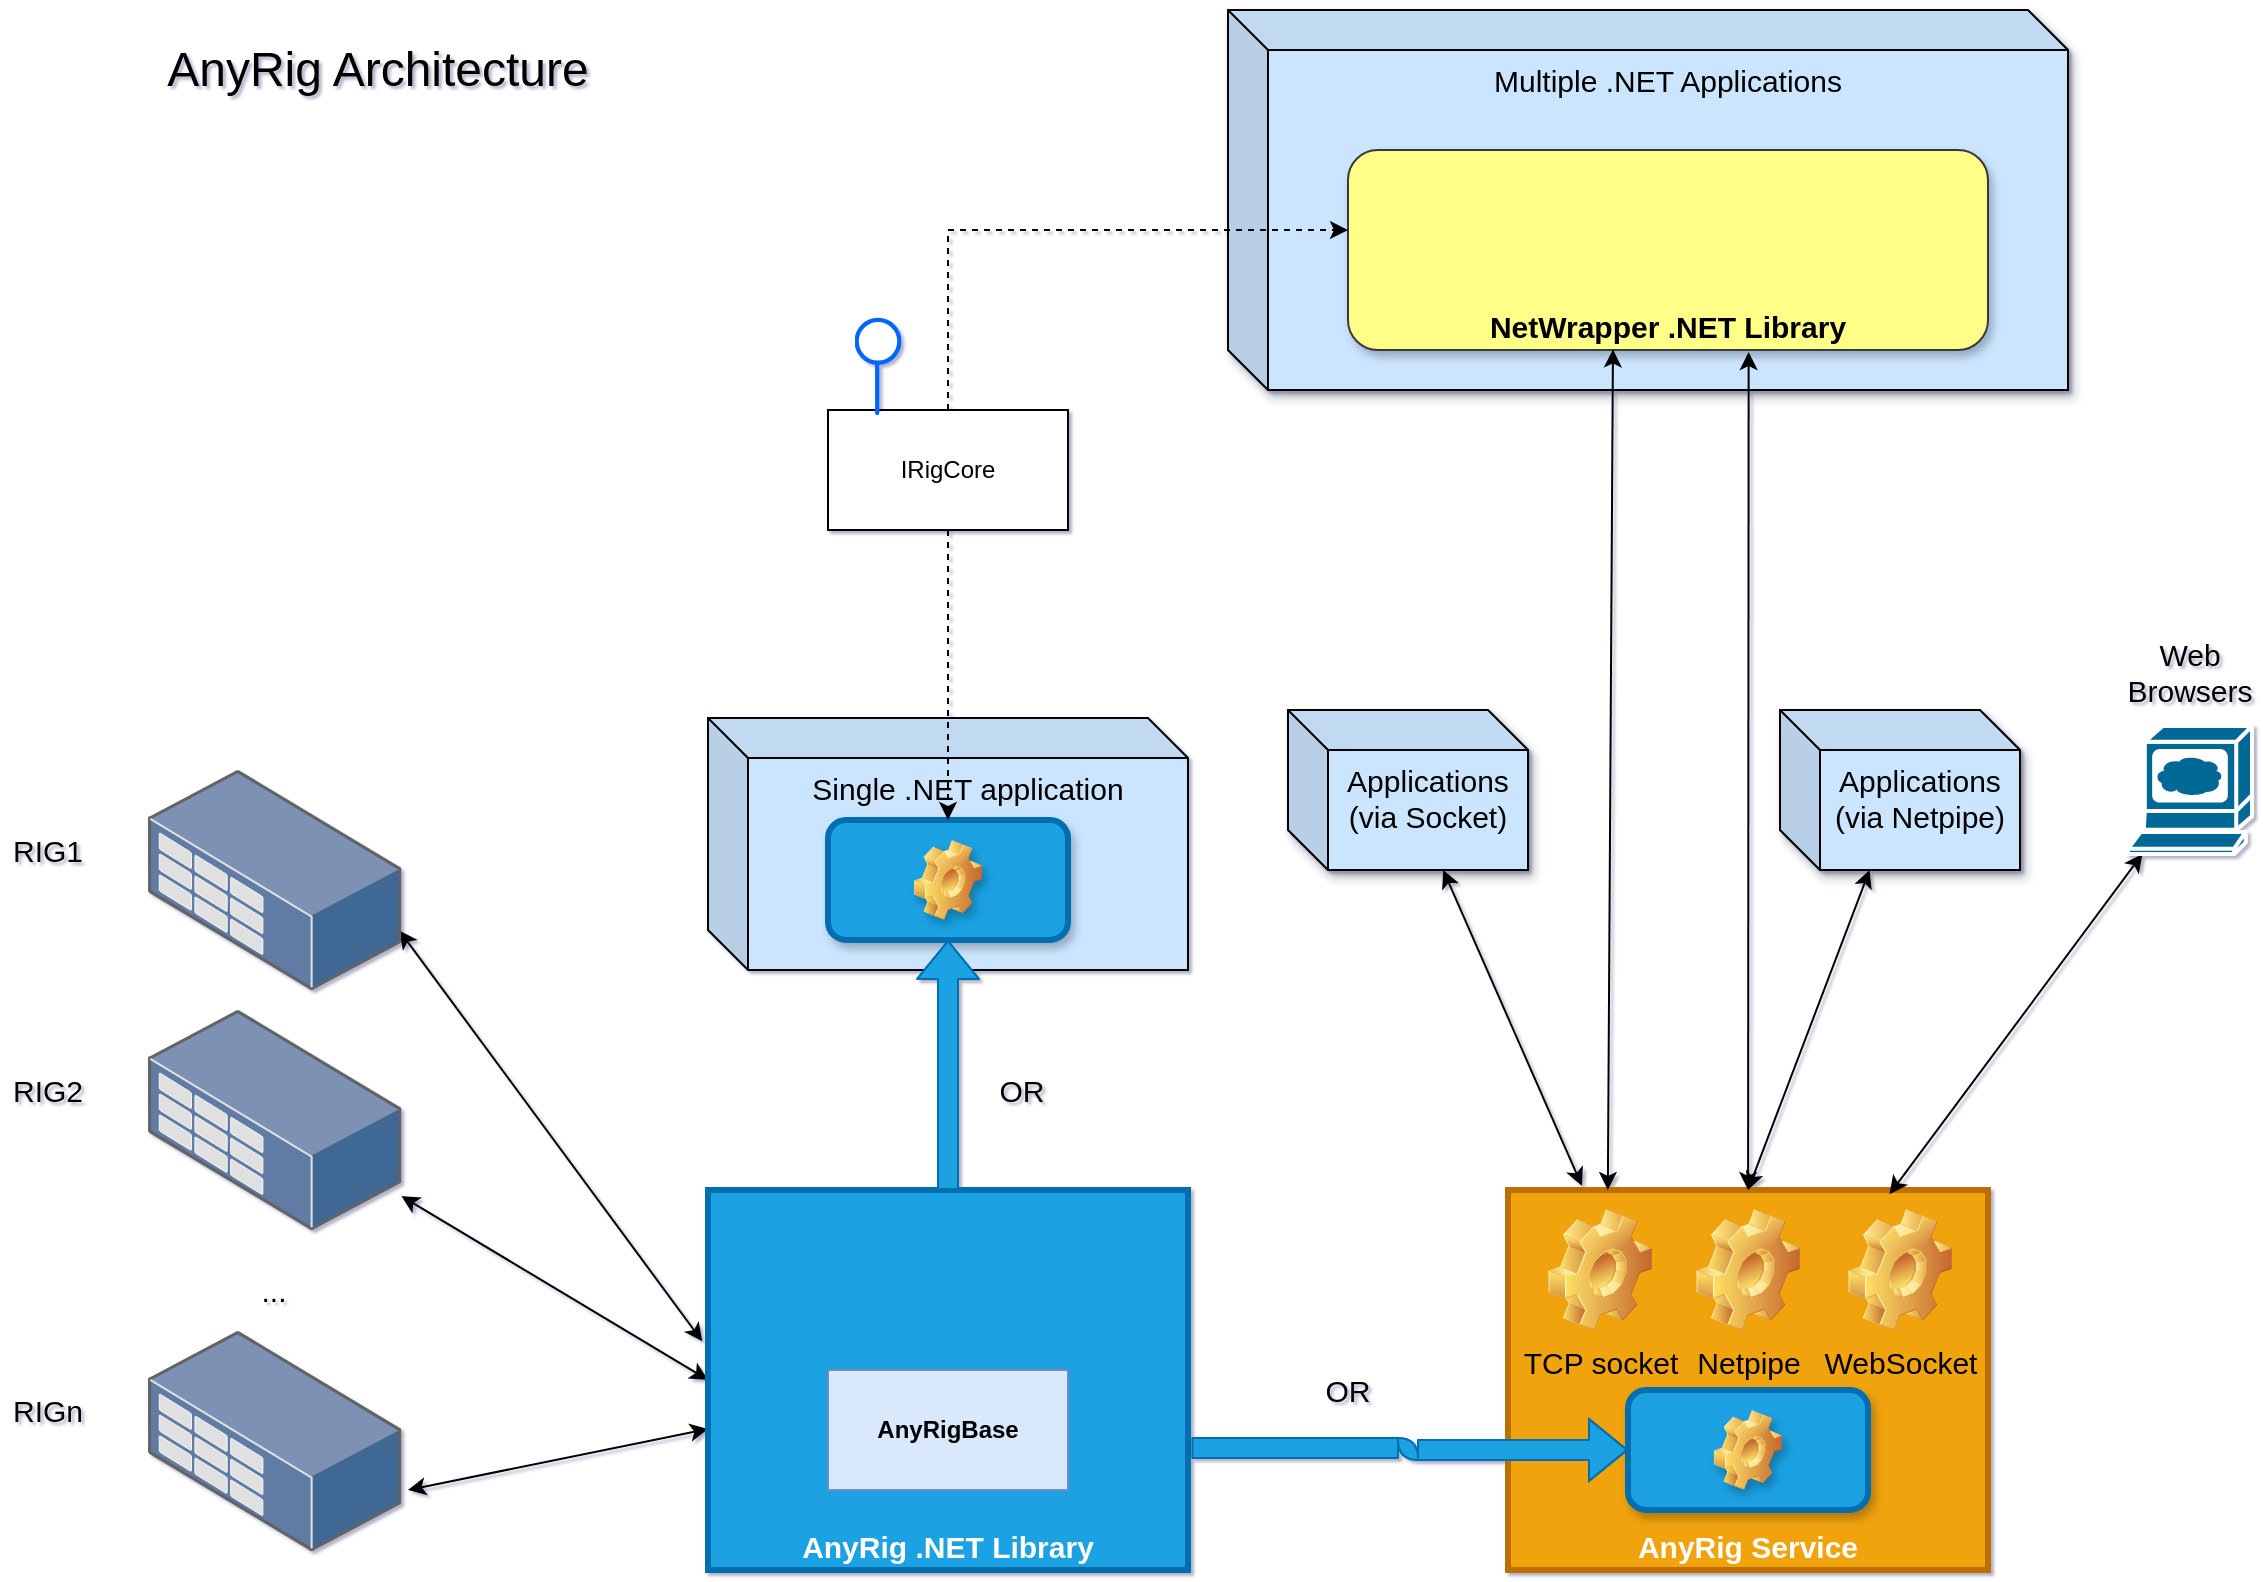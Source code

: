 <mxfile version="17.2.4" type="device"><diagram id="S3SljqkNOkORtF4KpY-6" name="Page-1"><mxGraphModel dx="1776" dy="989" grid="1" gridSize="10" guides="1" tooltips="1" connect="1" arrows="1" fold="1" page="1" pageScale="1" pageWidth="1169" pageHeight="827" math="0" shadow="1"><root><mxCell id="0"/><mxCell id="1" parent="0"/><mxCell id="--k_HX2mbfdZjjYv2Lfv-37" style="edgeStyle=none;orthogonalLoop=1;jettySize=auto;html=1;startArrow=classic;startFill=1;fontSize=15;entryX=0.992;entryY=0.73;entryDx=0;entryDy=0;entryPerimeter=0;exitX=-0.012;exitY=0.398;exitDx=0;exitDy=0;exitPerimeter=0;" parent="1" source="--k_HX2mbfdZjjYv2Lfv-2" target="--k_HX2mbfdZjjYv2Lfv-34" edge="1"><mxGeometry relative="1" as="geometry"/></mxCell><mxCell id="--k_HX2mbfdZjjYv2Lfv-38" style="edgeStyle=none;orthogonalLoop=1;jettySize=auto;html=1;startArrow=classic;startFill=1;fontSize=15;exitX=0;exitY=0.5;exitDx=0;exitDy=0;" parent="1" source="--k_HX2mbfdZjjYv2Lfv-2" target="--k_HX2mbfdZjjYv2Lfv-35" edge="1"><mxGeometry relative="1" as="geometry"/></mxCell><mxCell id="--k_HX2mbfdZjjYv2Lfv-39" style="edgeStyle=none;orthogonalLoop=1;jettySize=auto;html=1;startArrow=classic;startFill=1;fontSize=15;" parent="1" source="--k_HX2mbfdZjjYv2Lfv-2" edge="1"><mxGeometry relative="1" as="geometry"><mxPoint x="210" y="760" as="targetPoint"/></mxGeometry></mxCell><mxCell id="--k_HX2mbfdZjjYv2Lfv-2" value="AnyRig .NET Library" style="whiteSpace=wrap;html=1;shadow=0;glass=0;fillColor=#1ba1e2;strokeColor=#006EAF;fontColor=#ffffff;fontStyle=1;fontSize=15;verticalAlign=bottom;strokeWidth=3;perimeterSpacing=0;" parent="1" vertex="1"><mxGeometry x="360" y="610" width="240" height="190" as="geometry"/></mxCell><mxCell id="--k_HX2mbfdZjjYv2Lfv-1" value="AnyRigBase" style="whiteSpace=wrap;html=1;strokeColor=#6c8ebf;fontStyle=1;fillColor=#dae8fc;shadow=0;glass=0;" parent="1" vertex="1"><mxGeometry x="420" y="700" width="120" height="60" as="geometry"/></mxCell><mxCell id="--k_HX2mbfdZjjYv2Lfv-8" value="" style="shape=image;html=1;verticalAlign=top;verticalLabelPosition=bottom;labelBackgroundColor=#ffffff;imageAspect=0;aspect=fixed;image=https://cdn3.iconfinder.com/data/icons/id-delacro/DLL.png;shadow=0;glass=0;fillColor=none;gradientColor=none;fontSize=15;" parent="1" vertex="1"><mxGeometry x="440" y="610" width="80" height="80" as="geometry"/></mxCell><mxCell id="--k_HX2mbfdZjjYv2Lfv-9" value="AnyRig Service" style="whiteSpace=wrap;html=1;shadow=0;glass=0;fillColor=#f0a30a;strokeColor=#BD7000;fontColor=#ffffff;fontStyle=1;fontSize=15;labelPosition=center;verticalLabelPosition=middle;align=center;verticalAlign=bottom;strokeWidth=3;sketch=0;" parent="1" vertex="1"><mxGeometry x="760" y="610" width="240" height="190" as="geometry"/></mxCell><mxCell id="--k_HX2mbfdZjjYv2Lfv-12" value="Single .NET application" style="shape=cube;whiteSpace=wrap;boundedLbl=1;backgroundOutline=1;darkOpacity=0.05;darkOpacity2=0.1;shadow=0;fontSize=15;verticalAlign=top;glass=0;labelBackgroundColor=none;fillColor=#cce5ff;html=1;sketch=0;" parent="1" vertex="1"><mxGeometry x="360" y="374" width="240" height="126" as="geometry"/></mxCell><mxCell id="--k_HX2mbfdZjjYv2Lfv-16" value="" style="edgeStyle=none;orthogonalLoop=1;jettySize=auto;html=1;startArrow=classic;startFill=1;fontSize=15;entryX=0.795;entryY=0.011;entryDx=0;entryDy=0;entryPerimeter=0;" parent="1" source="--k_HX2mbfdZjjYv2Lfv-14" target="--k_HX2mbfdZjjYv2Lfv-9" edge="1"><mxGeometry relative="1" as="geometry"><mxPoint x="941" y="524" as="targetPoint"/></mxGeometry></mxCell><mxCell id="--k_HX2mbfdZjjYv2Lfv-14" value="" style="shape=mxgraph.cisco.computers_and_peripherals.web_browser;html=1;pointerEvents=1;dashed=0;fillColor=#036897;strokeColor=#ffffff;strokeWidth=2;verticalLabelPosition=bottom;verticalAlign=top;align=center;outlineConnect=0;shadow=0;glass=0;labelBackgroundColor=none;fontSize=15;" parent="1" vertex="1"><mxGeometry x="1070" y="378" width="62" height="64" as="geometry"/></mxCell><mxCell id="--k_HX2mbfdZjjYv2Lfv-17" value="&lt;div&gt;WebSocket&lt;/div&gt;&lt;div&gt;&lt;br&gt;&lt;/div&gt;" style="shape=image;html=1;verticalLabelPosition=bottom;verticalAlign=top;imageAspect=1;aspect=fixed;image=img/clipart/Gear_128x128.png;shadow=0;glass=0;labelBackgroundColor=none;strokeColor=#000000;fillColor=#ffffff;gradientColor=none;fontSize=15;sketch=0;" parent="1" vertex="1"><mxGeometry x="930" y="619.5" width="52" height="61" as="geometry"/></mxCell><mxCell id="--k_HX2mbfdZjjYv2Lfv-19" value="Netpipe" style="shape=image;html=1;verticalLabelPosition=bottom;verticalAlign=top;imageAspect=1;aspect=fixed;image=img/clipart/Gear_128x128.png;shadow=0;glass=0;labelBackgroundColor=none;strokeColor=#000000;fillColor=#ffffff;gradientColor=none;fontSize=15;textDirection=ltr;sketch=0;" parent="1" vertex="1"><mxGeometry x="854" y="619.5" width="52" height="61" as="geometry"/></mxCell><mxCell id="--k_HX2mbfdZjjYv2Lfv-24" style="edgeStyle=none;orthogonalLoop=1;jettySize=auto;html=1;entryX=0.154;entryY=-0.011;entryDx=0;entryDy=0;entryPerimeter=0;startArrow=classic;startFill=1;fontSize=15;" parent="1" source="--k_HX2mbfdZjjYv2Lfv-22" target="--k_HX2mbfdZjjYv2Lfv-9" edge="1"><mxGeometry relative="1" as="geometry"/></mxCell><mxCell id="--k_HX2mbfdZjjYv2Lfv-22" value="&lt;div&gt;Applications (via Socket)&lt;/div&gt;&lt;div&gt;&lt;br&gt;&lt;/div&gt;" style="shape=cube;whiteSpace=wrap;boundedLbl=1;backgroundOutline=1;darkOpacity=0.05;darkOpacity2=0.1;shadow=1;fontSize=15;verticalAlign=top;glass=0;labelBackgroundColor=none;fillColor=#cce5ff;html=1;sketch=0;" parent="1" vertex="1"><mxGeometry x="650" y="370" width="120" height="80" as="geometry"/></mxCell><mxCell id="--k_HX2mbfdZjjYv2Lfv-23" value="TCP socket" style="shape=image;html=1;verticalLabelPosition=bottom;verticalAlign=top;imageAspect=1;aspect=fixed;image=img/clipart/Gear_128x128.png;shadow=0;glass=0;labelBackgroundColor=none;strokeColor=#000000;fillColor=#ffffff;gradientColor=none;fontSize=15;sketch=0;" parent="1" vertex="1"><mxGeometry x="780" y="619.5" width="52" height="61" as="geometry"/></mxCell><mxCell id="--k_HX2mbfdZjjYv2Lfv-26" style="edgeStyle=none;orthogonalLoop=1;jettySize=auto;html=1;entryX=0.5;entryY=0;entryDx=0;entryDy=0;startArrow=classic;startFill=1;fontSize=15;" parent="1" source="--k_HX2mbfdZjjYv2Lfv-25" target="--k_HX2mbfdZjjYv2Lfv-9" edge="1"><mxGeometry relative="1" as="geometry"/></mxCell><mxCell id="--k_HX2mbfdZjjYv2Lfv-25" value="Applications (via Netpipe)" style="shape=cube;whiteSpace=wrap;boundedLbl=1;backgroundOutline=1;darkOpacity=0.05;darkOpacity2=0.1;shadow=1;fontSize=15;verticalAlign=top;glass=0;labelBackgroundColor=none;fillColor=#cce5ff;html=1;sketch=0;" parent="1" vertex="1"><mxGeometry x="896" y="370" width="120" height="80" as="geometry"/></mxCell><mxCell id="--k_HX2mbfdZjjYv2Lfv-31" value="Multiple .NET Applications" style="shape=cube;whiteSpace=wrap;boundedLbl=1;backgroundOutline=1;darkOpacity=0.05;darkOpacity2=0.1;shadow=1;fontSize=15;verticalAlign=top;glass=0;labelBackgroundColor=none;fillColor=#cce5ff;html=1;" parent="1" vertex="1"><mxGeometry x="620" y="20" width="420" height="190" as="geometry"/></mxCell><mxCell id="--k_HX2mbfdZjjYv2Lfv-34" value="" style="points=[];aspect=fixed;html=1;align=center;shadow=0;dashed=0;image;image=img/lib/allied_telesis/storage/Datacenter_Server_Rack_Storage_Unit_Small.svg;glass=0;labelBackgroundColor=none;strokeColor=#000000;fillColor=#ffffff;gradientColor=none;fontSize=15;" parent="1" vertex="1"><mxGeometry x="80" y="400" width="126.7" height="110" as="geometry"/></mxCell><mxCell id="--k_HX2mbfdZjjYv2Lfv-35" value="" style="points=[];aspect=fixed;html=1;align=center;shadow=0;dashed=0;image;image=img/lib/allied_telesis/storage/Datacenter_Server_Rack_Storage_Unit_Small.svg;glass=0;labelBackgroundColor=none;strokeColor=#000000;fillColor=#ffffff;gradientColor=none;fontSize=15;" parent="1" vertex="1"><mxGeometry x="80" y="520" width="126.7" height="110" as="geometry"/></mxCell><mxCell id="--k_HX2mbfdZjjYv2Lfv-36" value="" style="points=[];aspect=fixed;html=1;align=center;shadow=0;dashed=0;image;image=img/lib/allied_telesis/storage/Datacenter_Server_Rack_Storage_Unit_Small.svg;glass=0;labelBackgroundColor=none;strokeColor=#000000;fillColor=#ffffff;gradientColor=none;fontSize=15;" parent="1" vertex="1"><mxGeometry x="80" y="680.5" width="126.7" height="110" as="geometry"/></mxCell><mxCell id="--k_HX2mbfdZjjYv2Lfv-40" value="RIG1" style="text;html=1;strokeColor=none;fillColor=none;align=center;verticalAlign=middle;whiteSpace=wrap;shadow=1;glass=0;labelBackgroundColor=none;fontSize=15;" parent="1" vertex="1"><mxGeometry x="10" y="430" width="40" height="20" as="geometry"/></mxCell><mxCell id="--k_HX2mbfdZjjYv2Lfv-41" value="RIG2" style="text;html=1;strokeColor=none;fillColor=none;align=center;verticalAlign=middle;whiteSpace=wrap;shadow=1;glass=0;labelBackgroundColor=none;fontSize=15;" parent="1" vertex="1"><mxGeometry x="10" y="550" width="40" height="20" as="geometry"/></mxCell><mxCell id="--k_HX2mbfdZjjYv2Lfv-43" value="RIGn" style="text;html=1;strokeColor=none;fillColor=none;align=center;verticalAlign=middle;whiteSpace=wrap;shadow=1;glass=0;labelBackgroundColor=none;fontSize=15;" parent="1" vertex="1"><mxGeometry x="10" y="710" width="40" height="20" as="geometry"/></mxCell><mxCell id="--k_HX2mbfdZjjYv2Lfv-44" value="..." style="text;html=1;strokeColor=none;fillColor=none;align=center;verticalAlign=middle;whiteSpace=wrap;shadow=1;glass=0;labelBackgroundColor=none;fontSize=15;" parent="1" vertex="1"><mxGeometry x="123.35" y="650" width="40" height="20" as="geometry"/></mxCell><mxCell id="--k_HX2mbfdZjjYv2Lfv-45" value="&lt;div&gt;Web Browsers&lt;/div&gt;&lt;div&gt;&lt;br&gt;&lt;/div&gt;" style="text;html=1;strokeColor=none;fillColor=none;align=center;verticalAlign=middle;whiteSpace=wrap;shadow=1;glass=0;labelBackgroundColor=none;fontSize=15;" parent="1" vertex="1"><mxGeometry x="1081" y="350" width="40" height="20" as="geometry"/></mxCell><mxCell id="--k_HX2mbfdZjjYv2Lfv-27" value="NetWrapper .NET Library" style="whiteSpace=wrap;html=1;shadow=1;glass=0;labelBackgroundColor=none;strokeColor=#36393d;fillColor=#ffff88;fontSize=15;fontStyle=1;verticalAlign=bottom;rounded=1;" parent="1" vertex="1"><mxGeometry x="680" y="90" width="320" height="100" as="geometry"/></mxCell><mxCell id="--k_HX2mbfdZjjYv2Lfv-30" value="" style="shape=image;html=1;verticalAlign=top;verticalLabelPosition=bottom;labelBackgroundColor=#ffffff;imageAspect=0;aspect=fixed;image=https://cdn3.iconfinder.com/data/icons/id-delacro/DLL.png;shadow=0;glass=0;fillColor=none;gradientColor=none;fontSize=15;" parent="1" vertex="1"><mxGeometry x="790" y="90" width="80" height="80" as="geometry"/></mxCell><mxCell id="--k_HX2mbfdZjjYv2Lfv-29" style="edgeStyle=none;orthogonalLoop=1;jettySize=auto;html=1;startArrow=classic;startFill=1;fontSize=15;exitX=0.626;exitY=1.01;exitDx=0;exitDy=0;exitPerimeter=0;" parent="1" source="--k_HX2mbfdZjjYv2Lfv-27" target="--k_HX2mbfdZjjYv2Lfv-9" edge="1"><mxGeometry relative="1" as="geometry"/></mxCell><mxCell id="--k_HX2mbfdZjjYv2Lfv-28" style="edgeStyle=none;orthogonalLoop=1;jettySize=auto;html=1;startArrow=classic;startFill=1;fontSize=15;entryX=0.208;entryY=0;entryDx=0;entryDy=0;entryPerimeter=0;exitX=0.414;exitY=0.997;exitDx=0;exitDy=0;exitPerimeter=0;" parent="1" source="--k_HX2mbfdZjjYv2Lfv-27" target="--k_HX2mbfdZjjYv2Lfv-9" edge="1"><mxGeometry relative="1" as="geometry"><mxPoint x="800" y="610" as="targetPoint"/></mxGeometry></mxCell><mxCell id="--k_HX2mbfdZjjYv2Lfv-49" value="" style="rounded=1;whiteSpace=wrap;html=1;shadow=1;glass=0;labelBackgroundColor=none;strokeColor=#006EAF;strokeWidth=3;fillColor=#1ba1e2;fontSize=15;fontColor=#ffffff;sketch=0;" parent="1" vertex="1"><mxGeometry x="420" y="425" width="120" height="60" as="geometry"/></mxCell><mxCell id="--k_HX2mbfdZjjYv2Lfv-13" value="" style="edgeStyle=orthogonalEdgeStyle;shape=flexArrow;orthogonalLoop=1;jettySize=auto;html=1;startArrow=none;startFill=0;fontSize=15;endArrow=block;endFill=0;entryX=0.5;entryY=1;entryDx=0;entryDy=0;fillColor=#1ba1e2;strokeColor=#006EAF;" parent="1" source="--k_HX2mbfdZjjYv2Lfv-8" target="--k_HX2mbfdZjjYv2Lfv-49" edge="1"><mxGeometry relative="1" as="geometry"/></mxCell><mxCell id="--k_HX2mbfdZjjYv2Lfv-50" value="" style="shape=image;html=1;verticalLabelPosition=bottom;verticalAlign=top;imageAspect=1;aspect=fixed;image=img/clipart/Gear_128x128.png;shadow=1;glass=0;labelBackgroundColor=none;strokeColor=#000000;strokeWidth=3;fillColor=#ffffff;gradientColor=none;fontSize=15;" parent="1" vertex="1"><mxGeometry x="462.95" y="435" width="34.1" height="40" as="geometry"/></mxCell><mxCell id="--k_HX2mbfdZjjYv2Lfv-51" value="" style="rounded=1;whiteSpace=wrap;html=1;shadow=1;glass=0;labelBackgroundColor=none;strokeColor=#006EAF;strokeWidth=3;fillColor=#1ba1e2;fontSize=15;fontColor=#ffffff;sketch=0;" parent="1" vertex="1"><mxGeometry x="820" y="710" width="120" height="60" as="geometry"/></mxCell><mxCell id="--k_HX2mbfdZjjYv2Lfv-52" value="" style="shape=image;html=1;verticalLabelPosition=bottom;verticalAlign=top;imageAspect=1;aspect=fixed;image=img/clipart/Gear_128x128.png;shadow=1;glass=0;labelBackgroundColor=none;strokeColor=#000000;strokeWidth=3;fillColor=#ffffff;gradientColor=none;fontSize=15;sketch=0;" parent="1" vertex="1"><mxGeometry x="862.95" y="720" width="34.1" height="40" as="geometry"/></mxCell><mxCell id="--k_HX2mbfdZjjYv2Lfv-10" value="" style="edgeStyle=orthogonalEdgeStyle;orthogonalLoop=1;jettySize=auto;html=1;fontSize=15;startArrow=none;startFill=0;shape=flexArrow;entryX=0;entryY=0.5;entryDx=0;entryDy=0;exitX=1.007;exitY=0.679;exitDx=0;exitDy=0;exitPerimeter=0;fillColor=#1ba1e2;strokeColor=#006EAF;" parent="1" source="--k_HX2mbfdZjjYv2Lfv-2" target="--k_HX2mbfdZjjYv2Lfv-51" edge="1"><mxGeometry relative="1" as="geometry"><Array as="points"/></mxGeometry></mxCell><mxCell id="--k_HX2mbfdZjjYv2Lfv-53" value="AnyRig Architecture" style="text;html=1;strokeColor=none;fillColor=none;align=center;verticalAlign=middle;whiteSpace=wrap;rounded=0;shadow=1;glass=0;labelBackgroundColor=none;sketch=0;fontSize=24;" parent="1" vertex="1"><mxGeometry x="40" y="40" width="310" height="20" as="geometry"/></mxCell><mxCell id="sY4_ixhk1Go3ziiDbo7S-1" value="OR" style="text;html=1;strokeColor=none;fillColor=none;align=center;verticalAlign=middle;whiteSpace=wrap;shadow=1;glass=0;labelBackgroundColor=none;fontSize=15;" vertex="1" parent="1"><mxGeometry x="497.05" y="550" width="40" height="20" as="geometry"/></mxCell><mxCell id="sY4_ixhk1Go3ziiDbo7S-3" value="OR" style="text;html=1;strokeColor=none;fillColor=none;align=center;verticalAlign=middle;whiteSpace=wrap;shadow=1;glass=0;labelBackgroundColor=none;fontSize=15;" vertex="1" parent="1"><mxGeometry x="660" y="700" width="40" height="20" as="geometry"/></mxCell><mxCell id="sY4_ixhk1Go3ziiDbo7S-7" style="edgeStyle=orthogonalEdgeStyle;rounded=0;orthogonalLoop=1;jettySize=auto;html=1;exitX=0.5;exitY=1;exitDx=0;exitDy=0;entryX=0.5;entryY=0;entryDx=0;entryDy=0;dashed=1;" edge="1" parent="1" source="sY4_ixhk1Go3ziiDbo7S-4" target="--k_HX2mbfdZjjYv2Lfv-49"><mxGeometry relative="1" as="geometry"/></mxCell><mxCell id="sY4_ixhk1Go3ziiDbo7S-8" style="edgeStyle=orthogonalEdgeStyle;rounded=0;orthogonalLoop=1;jettySize=auto;html=1;exitX=0.5;exitY=0;exitDx=0;exitDy=0;dashed=1;" edge="1" parent="1" source="sY4_ixhk1Go3ziiDbo7S-4"><mxGeometry relative="1" as="geometry"><mxPoint x="680" y="130" as="targetPoint"/><Array as="points"><mxPoint x="480" y="130"/></Array></mxGeometry></mxCell><mxCell id="sY4_ixhk1Go3ziiDbo7S-4" value="IRigCore" style="rounded=0;whiteSpace=wrap;html=1;" vertex="1" parent="1"><mxGeometry x="420" y="220" width="120" height="60" as="geometry"/></mxCell><mxCell id="sY4_ixhk1Go3ziiDbo7S-6" value="" style="aspect=fixed;perimeter=ellipsePerimeter;html=1;align=center;shadow=0;dashed=0;spacingTop=3;image;image=img/lib/active_directory/interface.svg;rotation=-90;" vertex="1" parent="1"><mxGeometry x="420" y="186.5" width="50" height="23.5" as="geometry"/></mxCell></root></mxGraphModel></diagram></mxfile>